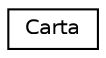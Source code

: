 digraph "Graphical Class Hierarchy"
{
  edge [fontname="Helvetica",fontsize="10",labelfontname="Helvetica",labelfontsize="10"];
  node [fontname="Helvetica",fontsize="10",shape=record];
  rankdir="LR";
  Node1 [label="Carta",height=0.2,width=0.4,color="black", fillcolor="white", style="filled",URL="$class_carta.html",tooltip="Clase Carta. "];
}
